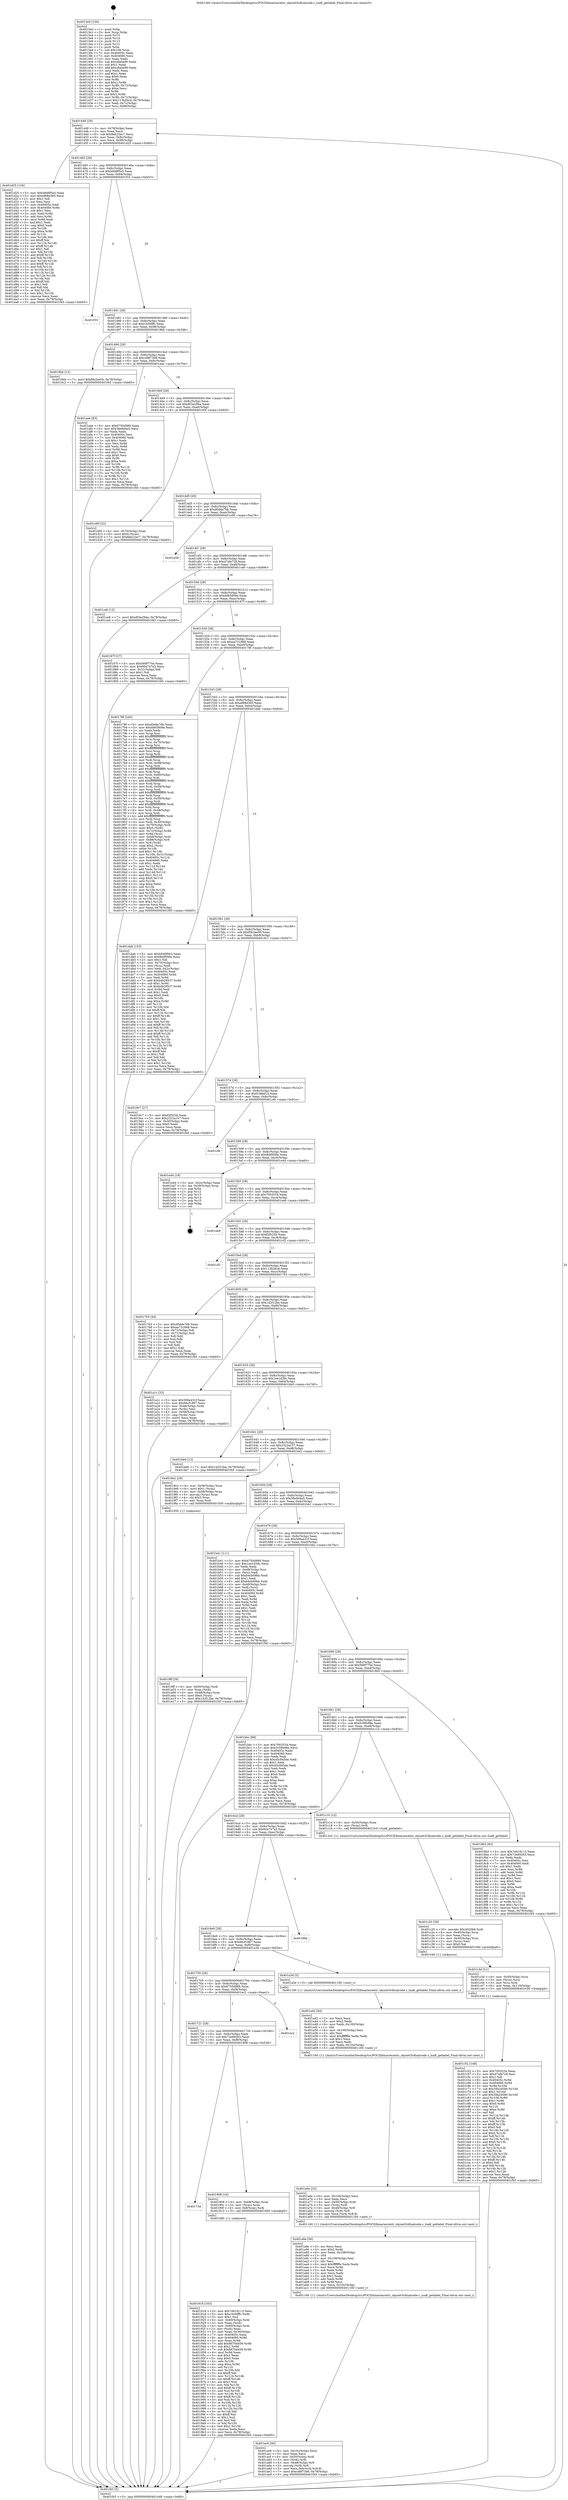 digraph "0x4013e0" {
  label = "0x4013e0 (/mnt/c/Users/mathe/Desktop/tcc/POCII/binaries/extr_skynet3rdlualcode.c_luaK_getlabel_Final-ollvm.out::main(0))"
  labelloc = "t"
  node[shape=record]

  Entry [label="",width=0.3,height=0.3,shape=circle,fillcolor=black,style=filled]
  "0x401448" [label="{
     0x401448 [29]\l
     | [instrs]\l
     &nbsp;&nbsp;0x401448 \<+3\>: mov -0x78(%rbp),%eax\l
     &nbsp;&nbsp;0x40144b \<+2\>: mov %eax,%ecx\l
     &nbsp;&nbsp;0x40144d \<+6\>: sub $0x8ab22ec7,%ecx\l
     &nbsp;&nbsp;0x401453 \<+6\>: mov %eax,-0x8c(%rbp)\l
     &nbsp;&nbsp;0x401459 \<+6\>: mov %ecx,-0x90(%rbp)\l
     &nbsp;&nbsp;0x40145f \<+6\>: je 0000000000401d25 \<main+0x945\>\l
  }"]
  "0x401d25" [label="{
     0x401d25 [134]\l
     | [instrs]\l
     &nbsp;&nbsp;0x401d25 \<+5\>: mov $0xb948f5e3,%eax\l
     &nbsp;&nbsp;0x401d2a \<+5\>: mov $0xef88d365,%ecx\l
     &nbsp;&nbsp;0x401d2f \<+2\>: mov $0x1,%dl\l
     &nbsp;&nbsp;0x401d31 \<+2\>: xor %esi,%esi\l
     &nbsp;&nbsp;0x401d33 \<+7\>: mov 0x40405c,%edi\l
     &nbsp;&nbsp;0x401d3a \<+8\>: mov 0x404060,%r8d\l
     &nbsp;&nbsp;0x401d42 \<+3\>: sub $0x1,%esi\l
     &nbsp;&nbsp;0x401d45 \<+3\>: mov %edi,%r9d\l
     &nbsp;&nbsp;0x401d48 \<+3\>: add %esi,%r9d\l
     &nbsp;&nbsp;0x401d4b \<+4\>: imul %r9d,%edi\l
     &nbsp;&nbsp;0x401d4f \<+3\>: and $0x1,%edi\l
     &nbsp;&nbsp;0x401d52 \<+3\>: cmp $0x0,%edi\l
     &nbsp;&nbsp;0x401d55 \<+4\>: sete %r10b\l
     &nbsp;&nbsp;0x401d59 \<+4\>: cmp $0xa,%r8d\l
     &nbsp;&nbsp;0x401d5d \<+4\>: setl %r11b\l
     &nbsp;&nbsp;0x401d61 \<+3\>: mov %r10b,%bl\l
     &nbsp;&nbsp;0x401d64 \<+3\>: xor $0xff,%bl\l
     &nbsp;&nbsp;0x401d67 \<+3\>: mov %r11b,%r14b\l
     &nbsp;&nbsp;0x401d6a \<+4\>: xor $0xff,%r14b\l
     &nbsp;&nbsp;0x401d6e \<+3\>: xor $0x1,%dl\l
     &nbsp;&nbsp;0x401d71 \<+3\>: mov %bl,%r15b\l
     &nbsp;&nbsp;0x401d74 \<+4\>: and $0xff,%r15b\l
     &nbsp;&nbsp;0x401d78 \<+3\>: and %dl,%r10b\l
     &nbsp;&nbsp;0x401d7b \<+3\>: mov %r14b,%r12b\l
     &nbsp;&nbsp;0x401d7e \<+4\>: and $0xff,%r12b\l
     &nbsp;&nbsp;0x401d82 \<+3\>: and %dl,%r11b\l
     &nbsp;&nbsp;0x401d85 \<+3\>: or %r10b,%r15b\l
     &nbsp;&nbsp;0x401d88 \<+3\>: or %r11b,%r12b\l
     &nbsp;&nbsp;0x401d8b \<+3\>: xor %r12b,%r15b\l
     &nbsp;&nbsp;0x401d8e \<+3\>: or %r14b,%bl\l
     &nbsp;&nbsp;0x401d91 \<+3\>: xor $0xff,%bl\l
     &nbsp;&nbsp;0x401d94 \<+3\>: or $0x1,%dl\l
     &nbsp;&nbsp;0x401d97 \<+2\>: and %dl,%bl\l
     &nbsp;&nbsp;0x401d99 \<+3\>: or %bl,%r15b\l
     &nbsp;&nbsp;0x401d9c \<+4\>: test $0x1,%r15b\l
     &nbsp;&nbsp;0x401da0 \<+3\>: cmovne %ecx,%eax\l
     &nbsp;&nbsp;0x401da3 \<+3\>: mov %eax,-0x78(%rbp)\l
     &nbsp;&nbsp;0x401da6 \<+5\>: jmp 0000000000401f45 \<main+0xb65\>\l
  }"]
  "0x401465" [label="{
     0x401465 [28]\l
     | [instrs]\l
     &nbsp;&nbsp;0x401465 \<+5\>: jmp 000000000040146a \<main+0x8a\>\l
     &nbsp;&nbsp;0x40146a \<+6\>: mov -0x8c(%rbp),%eax\l
     &nbsp;&nbsp;0x401470 \<+5\>: sub $0xb948f5e3,%eax\l
     &nbsp;&nbsp;0x401475 \<+6\>: mov %eax,-0x94(%rbp)\l
     &nbsp;&nbsp;0x40147b \<+6\>: je 0000000000401f33 \<main+0xb53\>\l
  }"]
  Exit [label="",width=0.3,height=0.3,shape=circle,fillcolor=black,style=filled,peripheries=2]
  "0x401f33" [label="{
     0x401f33\l
  }", style=dashed]
  "0x401481" [label="{
     0x401481 [28]\l
     | [instrs]\l
     &nbsp;&nbsp;0x401481 \<+5\>: jmp 0000000000401486 \<main+0xa6\>\l
     &nbsp;&nbsp;0x401486 \<+6\>: mov -0x8c(%rbp),%eax\l
     &nbsp;&nbsp;0x40148c \<+5\>: sub $0xc3c0dffc,%eax\l
     &nbsp;&nbsp;0x401491 \<+6\>: mov %eax,-0x98(%rbp)\l
     &nbsp;&nbsp;0x401497 \<+6\>: je 00000000004019bb \<main+0x5db\>\l
  }"]
  "0x401c52" [label="{
     0x401c52 [148]\l
     | [instrs]\l
     &nbsp;&nbsp;0x401c52 \<+5\>: mov $0x7003534,%eax\l
     &nbsp;&nbsp;0x401c57 \<+5\>: mov $0xd7afe728,%esi\l
     &nbsp;&nbsp;0x401c5c \<+2\>: mov $0x1,%dl\l
     &nbsp;&nbsp;0x401c5e \<+8\>: mov 0x40405c,%r8d\l
     &nbsp;&nbsp;0x401c66 \<+8\>: mov 0x404060,%r9d\l
     &nbsp;&nbsp;0x401c6e \<+3\>: mov %r8d,%r10d\l
     &nbsp;&nbsp;0x401c71 \<+7\>: sub $0x39a2d580,%r10d\l
     &nbsp;&nbsp;0x401c78 \<+4\>: sub $0x1,%r10d\l
     &nbsp;&nbsp;0x401c7c \<+7\>: add $0x39a2d580,%r10d\l
     &nbsp;&nbsp;0x401c83 \<+4\>: imul %r10d,%r8d\l
     &nbsp;&nbsp;0x401c87 \<+4\>: and $0x1,%r8d\l
     &nbsp;&nbsp;0x401c8b \<+4\>: cmp $0x0,%r8d\l
     &nbsp;&nbsp;0x401c8f \<+4\>: sete %r11b\l
     &nbsp;&nbsp;0x401c93 \<+4\>: cmp $0xa,%r9d\l
     &nbsp;&nbsp;0x401c97 \<+3\>: setl %bl\l
     &nbsp;&nbsp;0x401c9a \<+3\>: mov %r11b,%r14b\l
     &nbsp;&nbsp;0x401c9d \<+4\>: xor $0xff,%r14b\l
     &nbsp;&nbsp;0x401ca1 \<+3\>: mov %bl,%r15b\l
     &nbsp;&nbsp;0x401ca4 \<+4\>: xor $0xff,%r15b\l
     &nbsp;&nbsp;0x401ca8 \<+3\>: xor $0x0,%dl\l
     &nbsp;&nbsp;0x401cab \<+3\>: mov %r14b,%r12b\l
     &nbsp;&nbsp;0x401cae \<+4\>: and $0x0,%r12b\l
     &nbsp;&nbsp;0x401cb2 \<+3\>: and %dl,%r11b\l
     &nbsp;&nbsp;0x401cb5 \<+3\>: mov %r15b,%r13b\l
     &nbsp;&nbsp;0x401cb8 \<+4\>: and $0x0,%r13b\l
     &nbsp;&nbsp;0x401cbc \<+2\>: and %dl,%bl\l
     &nbsp;&nbsp;0x401cbe \<+3\>: or %r11b,%r12b\l
     &nbsp;&nbsp;0x401cc1 \<+3\>: or %bl,%r13b\l
     &nbsp;&nbsp;0x401cc4 \<+3\>: xor %r13b,%r12b\l
     &nbsp;&nbsp;0x401cc7 \<+3\>: or %r15b,%r14b\l
     &nbsp;&nbsp;0x401cca \<+4\>: xor $0xff,%r14b\l
     &nbsp;&nbsp;0x401cce \<+3\>: or $0x0,%dl\l
     &nbsp;&nbsp;0x401cd1 \<+3\>: and %dl,%r14b\l
     &nbsp;&nbsp;0x401cd4 \<+3\>: or %r14b,%r12b\l
     &nbsp;&nbsp;0x401cd7 \<+4\>: test $0x1,%r12b\l
     &nbsp;&nbsp;0x401cdb \<+3\>: cmovne %esi,%eax\l
     &nbsp;&nbsp;0x401cde \<+3\>: mov %eax,-0x78(%rbp)\l
     &nbsp;&nbsp;0x401ce1 \<+5\>: jmp 0000000000401f45 \<main+0xb65\>\l
  }"]
  "0x4019bb" [label="{
     0x4019bb [12]\l
     | [instrs]\l
     &nbsp;&nbsp;0x4019bb \<+7\>: movl $0xf0b2ee56,-0x78(%rbp)\l
     &nbsp;&nbsp;0x4019c2 \<+5\>: jmp 0000000000401f45 \<main+0xb65\>\l
  }"]
  "0x40149d" [label="{
     0x40149d [28]\l
     | [instrs]\l
     &nbsp;&nbsp;0x40149d \<+5\>: jmp 00000000004014a2 \<main+0xc2\>\l
     &nbsp;&nbsp;0x4014a2 \<+6\>: mov -0x8c(%rbp),%eax\l
     &nbsp;&nbsp;0x4014a8 \<+5\>: sub $0xcd8f73b8,%eax\l
     &nbsp;&nbsp;0x4014ad \<+6\>: mov %eax,-0x9c(%rbp)\l
     &nbsp;&nbsp;0x4014b3 \<+6\>: je 0000000000401aee \<main+0x70e\>\l
  }"]
  "0x401c3d" [label="{
     0x401c3d [21]\l
     | [instrs]\l
     &nbsp;&nbsp;0x401c3d \<+4\>: mov -0x50(%rbp),%rcx\l
     &nbsp;&nbsp;0x401c41 \<+3\>: mov (%rcx),%rcx\l
     &nbsp;&nbsp;0x401c44 \<+3\>: mov %rcx,%rdi\l
     &nbsp;&nbsp;0x401c47 \<+6\>: mov %eax,-0x110(%rbp)\l
     &nbsp;&nbsp;0x401c4d \<+5\>: call 0000000000401030 \<free@plt\>\l
     | [calls]\l
     &nbsp;&nbsp;0x401030 \{1\} (unknown)\l
  }"]
  "0x401aee" [label="{
     0x401aee [83]\l
     | [instrs]\l
     &nbsp;&nbsp;0x401aee \<+5\>: mov $0x6750d989,%eax\l
     &nbsp;&nbsp;0x401af3 \<+5\>: mov $0x38e9d4a5,%ecx\l
     &nbsp;&nbsp;0x401af8 \<+2\>: xor %edx,%edx\l
     &nbsp;&nbsp;0x401afa \<+7\>: mov 0x40405c,%esi\l
     &nbsp;&nbsp;0x401b01 \<+7\>: mov 0x404060,%edi\l
     &nbsp;&nbsp;0x401b08 \<+3\>: sub $0x1,%edx\l
     &nbsp;&nbsp;0x401b0b \<+3\>: mov %esi,%r8d\l
     &nbsp;&nbsp;0x401b0e \<+3\>: add %edx,%r8d\l
     &nbsp;&nbsp;0x401b11 \<+4\>: imul %r8d,%esi\l
     &nbsp;&nbsp;0x401b15 \<+3\>: and $0x1,%esi\l
     &nbsp;&nbsp;0x401b18 \<+3\>: cmp $0x0,%esi\l
     &nbsp;&nbsp;0x401b1b \<+4\>: sete %r9b\l
     &nbsp;&nbsp;0x401b1f \<+3\>: cmp $0xa,%edi\l
     &nbsp;&nbsp;0x401b22 \<+4\>: setl %r10b\l
     &nbsp;&nbsp;0x401b26 \<+3\>: mov %r9b,%r11b\l
     &nbsp;&nbsp;0x401b29 \<+3\>: and %r10b,%r11b\l
     &nbsp;&nbsp;0x401b2c \<+3\>: xor %r10b,%r9b\l
     &nbsp;&nbsp;0x401b2f \<+3\>: or %r9b,%r11b\l
     &nbsp;&nbsp;0x401b32 \<+4\>: test $0x1,%r11b\l
     &nbsp;&nbsp;0x401b36 \<+3\>: cmovne %ecx,%eax\l
     &nbsp;&nbsp;0x401b39 \<+3\>: mov %eax,-0x78(%rbp)\l
     &nbsp;&nbsp;0x401b3c \<+5\>: jmp 0000000000401f45 \<main+0xb65\>\l
  }"]
  "0x4014b9" [label="{
     0x4014b9 [28]\l
     | [instrs]\l
     &nbsp;&nbsp;0x4014b9 \<+5\>: jmp 00000000004014be \<main+0xde\>\l
     &nbsp;&nbsp;0x4014be \<+6\>: mov -0x8c(%rbp),%eax\l
     &nbsp;&nbsp;0x4014c4 \<+5\>: sub $0xd03e294a,%eax\l
     &nbsp;&nbsp;0x4014c9 \<+6\>: mov %eax,-0xa0(%rbp)\l
     &nbsp;&nbsp;0x4014cf \<+6\>: je 0000000000401d0f \<main+0x92f\>\l
  }"]
  "0x401c20" [label="{
     0x401c20 [29]\l
     | [instrs]\l
     &nbsp;&nbsp;0x401c20 \<+10\>: movabs $0x4020b6,%rdi\l
     &nbsp;&nbsp;0x401c2a \<+4\>: mov -0x40(%rbp),%rcx\l
     &nbsp;&nbsp;0x401c2e \<+2\>: mov %eax,(%rcx)\l
     &nbsp;&nbsp;0x401c30 \<+4\>: mov -0x40(%rbp),%rcx\l
     &nbsp;&nbsp;0x401c34 \<+2\>: mov (%rcx),%esi\l
     &nbsp;&nbsp;0x401c36 \<+2\>: mov $0x0,%al\l
     &nbsp;&nbsp;0x401c38 \<+5\>: call 0000000000401040 \<printf@plt\>\l
     | [calls]\l
     &nbsp;&nbsp;0x401040 \{1\} (unknown)\l
  }"]
  "0x401d0f" [label="{
     0x401d0f [22]\l
     | [instrs]\l
     &nbsp;&nbsp;0x401d0f \<+4\>: mov -0x70(%rbp),%rax\l
     &nbsp;&nbsp;0x401d13 \<+6\>: movl $0x0,(%rax)\l
     &nbsp;&nbsp;0x401d19 \<+7\>: movl $0x8ab22ec7,-0x78(%rbp)\l
     &nbsp;&nbsp;0x401d20 \<+5\>: jmp 0000000000401f45 \<main+0xb65\>\l
  }"]
  "0x4014d5" [label="{
     0x4014d5 [28]\l
     | [instrs]\l
     &nbsp;&nbsp;0x4014d5 \<+5\>: jmp 00000000004014da \<main+0xfa\>\l
     &nbsp;&nbsp;0x4014da \<+6\>: mov -0x8c(%rbp),%eax\l
     &nbsp;&nbsp;0x4014e0 \<+5\>: sub $0xd0dda76b,%eax\l
     &nbsp;&nbsp;0x4014e5 \<+6\>: mov %eax,-0xa4(%rbp)\l
     &nbsp;&nbsp;0x4014eb \<+6\>: je 0000000000401e56 \<main+0xa76\>\l
  }"]
  "0x401ac6" [label="{
     0x401ac6 [40]\l
     | [instrs]\l
     &nbsp;&nbsp;0x401ac6 \<+6\>: mov -0x10c(%rbp),%ecx\l
     &nbsp;&nbsp;0x401acc \<+3\>: imul %eax,%ecx\l
     &nbsp;&nbsp;0x401acf \<+4\>: mov -0x50(%rbp),%rdi\l
     &nbsp;&nbsp;0x401ad3 \<+3\>: mov (%rdi),%rdi\l
     &nbsp;&nbsp;0x401ad6 \<+4\>: mov -0x48(%rbp),%r8\l
     &nbsp;&nbsp;0x401ada \<+3\>: movslq (%r8),%r8\l
     &nbsp;&nbsp;0x401add \<+5\>: mov %ecx,0x4(%rdi,%r8,8)\l
     &nbsp;&nbsp;0x401ae2 \<+7\>: movl $0xcd8f73b8,-0x78(%rbp)\l
     &nbsp;&nbsp;0x401ae9 \<+5\>: jmp 0000000000401f45 \<main+0xb65\>\l
  }"]
  "0x401e56" [label="{
     0x401e56\l
  }", style=dashed]
  "0x4014f1" [label="{
     0x4014f1 [28]\l
     | [instrs]\l
     &nbsp;&nbsp;0x4014f1 \<+5\>: jmp 00000000004014f6 \<main+0x116\>\l
     &nbsp;&nbsp;0x4014f6 \<+6\>: mov -0x8c(%rbp),%eax\l
     &nbsp;&nbsp;0x4014fc \<+5\>: sub $0xd7afe728,%eax\l
     &nbsp;&nbsp;0x401501 \<+6\>: mov %eax,-0xa8(%rbp)\l
     &nbsp;&nbsp;0x401507 \<+6\>: je 0000000000401ce6 \<main+0x906\>\l
  }"]
  "0x401a8e" [label="{
     0x401a8e [56]\l
     | [instrs]\l
     &nbsp;&nbsp;0x401a8e \<+2\>: xor %ecx,%ecx\l
     &nbsp;&nbsp;0x401a90 \<+5\>: mov $0x2,%edx\l
     &nbsp;&nbsp;0x401a95 \<+6\>: mov %edx,-0x108(%rbp)\l
     &nbsp;&nbsp;0x401a9b \<+1\>: cltd\l
     &nbsp;&nbsp;0x401a9c \<+6\>: mov -0x108(%rbp),%esi\l
     &nbsp;&nbsp;0x401aa2 \<+2\>: idiv %esi\l
     &nbsp;&nbsp;0x401aa4 \<+6\>: imul $0xfffffffe,%edx,%edx\l
     &nbsp;&nbsp;0x401aaa \<+3\>: mov %ecx,%r9d\l
     &nbsp;&nbsp;0x401aad \<+3\>: sub %edx,%r9d\l
     &nbsp;&nbsp;0x401ab0 \<+2\>: mov %ecx,%edx\l
     &nbsp;&nbsp;0x401ab2 \<+3\>: sub $0x1,%edx\l
     &nbsp;&nbsp;0x401ab5 \<+3\>: add %edx,%r9d\l
     &nbsp;&nbsp;0x401ab8 \<+3\>: sub %r9d,%ecx\l
     &nbsp;&nbsp;0x401abb \<+6\>: mov %ecx,-0x10c(%rbp)\l
     &nbsp;&nbsp;0x401ac1 \<+5\>: call 0000000000401160 \<next_i\>\l
     | [calls]\l
     &nbsp;&nbsp;0x401160 \{1\} (/mnt/c/Users/mathe/Desktop/tcc/POCII/binaries/extr_skynet3rdlualcode.c_luaK_getlabel_Final-ollvm.out::next_i)\l
  }"]
  "0x401ce6" [label="{
     0x401ce6 [12]\l
     | [instrs]\l
     &nbsp;&nbsp;0x401ce6 \<+7\>: movl $0xd03e294a,-0x78(%rbp)\l
     &nbsp;&nbsp;0x401ced \<+5\>: jmp 0000000000401f45 \<main+0xb65\>\l
  }"]
  "0x40150d" [label="{
     0x40150d [28]\l
     | [instrs]\l
     &nbsp;&nbsp;0x40150d \<+5\>: jmp 0000000000401512 \<main+0x132\>\l
     &nbsp;&nbsp;0x401512 \<+6\>: mov -0x8c(%rbp),%eax\l
     &nbsp;&nbsp;0x401518 \<+5\>: sub $0xdd65809e,%eax\l
     &nbsp;&nbsp;0x40151d \<+6\>: mov %eax,-0xac(%rbp)\l
     &nbsp;&nbsp;0x401523 \<+6\>: je 000000000040187f \<main+0x49f\>\l
  }"]
  "0x401a6e" [label="{
     0x401a6e [32]\l
     | [instrs]\l
     &nbsp;&nbsp;0x401a6e \<+6\>: mov -0x104(%rbp),%ecx\l
     &nbsp;&nbsp;0x401a74 \<+3\>: imul %eax,%ecx\l
     &nbsp;&nbsp;0x401a77 \<+4\>: mov -0x50(%rbp),%rdi\l
     &nbsp;&nbsp;0x401a7b \<+3\>: mov (%rdi),%rdi\l
     &nbsp;&nbsp;0x401a7e \<+4\>: mov -0x48(%rbp),%r8\l
     &nbsp;&nbsp;0x401a82 \<+3\>: movslq (%r8),%r8\l
     &nbsp;&nbsp;0x401a85 \<+4\>: mov %ecx,(%rdi,%r8,8)\l
     &nbsp;&nbsp;0x401a89 \<+5\>: call 0000000000401160 \<next_i\>\l
     | [calls]\l
     &nbsp;&nbsp;0x401160 \{1\} (/mnt/c/Users/mathe/Desktop/tcc/POCII/binaries/extr_skynet3rdlualcode.c_luaK_getlabel_Final-ollvm.out::next_i)\l
  }"]
  "0x40187f" [label="{
     0x40187f [27]\l
     | [instrs]\l
     &nbsp;&nbsp;0x40187f \<+5\>: mov $0x569f770e,%eax\l
     &nbsp;&nbsp;0x401884 \<+5\>: mov $0x60a747a5,%ecx\l
     &nbsp;&nbsp;0x401889 \<+3\>: mov -0x31(%rbp),%dl\l
     &nbsp;&nbsp;0x40188c \<+3\>: test $0x1,%dl\l
     &nbsp;&nbsp;0x40188f \<+3\>: cmovne %ecx,%eax\l
     &nbsp;&nbsp;0x401892 \<+3\>: mov %eax,-0x78(%rbp)\l
     &nbsp;&nbsp;0x401895 \<+5\>: jmp 0000000000401f45 \<main+0xb65\>\l
  }"]
  "0x401529" [label="{
     0x401529 [28]\l
     | [instrs]\l
     &nbsp;&nbsp;0x401529 \<+5\>: jmp 000000000040152e \<main+0x14e\>\l
     &nbsp;&nbsp;0x40152e \<+6\>: mov -0x8c(%rbp),%eax\l
     &nbsp;&nbsp;0x401534 \<+5\>: sub $0xea731868,%eax\l
     &nbsp;&nbsp;0x401539 \<+6\>: mov %eax,-0xb0(%rbp)\l
     &nbsp;&nbsp;0x40153f \<+6\>: je 000000000040178f \<main+0x3af\>\l
  }"]
  "0x401a42" [label="{
     0x401a42 [44]\l
     | [instrs]\l
     &nbsp;&nbsp;0x401a42 \<+2\>: xor %ecx,%ecx\l
     &nbsp;&nbsp;0x401a44 \<+5\>: mov $0x2,%edx\l
     &nbsp;&nbsp;0x401a49 \<+6\>: mov %edx,-0x100(%rbp)\l
     &nbsp;&nbsp;0x401a4f \<+1\>: cltd\l
     &nbsp;&nbsp;0x401a50 \<+6\>: mov -0x100(%rbp),%esi\l
     &nbsp;&nbsp;0x401a56 \<+2\>: idiv %esi\l
     &nbsp;&nbsp;0x401a58 \<+6\>: imul $0xfffffffe,%edx,%edx\l
     &nbsp;&nbsp;0x401a5e \<+3\>: sub $0x1,%ecx\l
     &nbsp;&nbsp;0x401a61 \<+2\>: sub %ecx,%edx\l
     &nbsp;&nbsp;0x401a63 \<+6\>: mov %edx,-0x104(%rbp)\l
     &nbsp;&nbsp;0x401a69 \<+5\>: call 0000000000401160 \<next_i\>\l
     | [calls]\l
     &nbsp;&nbsp;0x401160 \{1\} (/mnt/c/Users/mathe/Desktop/tcc/POCII/binaries/extr_skynet3rdlualcode.c_luaK_getlabel_Final-ollvm.out::next_i)\l
  }"]
  "0x40178f" [label="{
     0x40178f [240]\l
     | [instrs]\l
     &nbsp;&nbsp;0x40178f \<+5\>: mov $0xd0dda76b,%eax\l
     &nbsp;&nbsp;0x401794 \<+5\>: mov $0xdd65809e,%ecx\l
     &nbsp;&nbsp;0x401799 \<+2\>: xor %edx,%edx\l
     &nbsp;&nbsp;0x40179b \<+3\>: mov %rsp,%rsi\l
     &nbsp;&nbsp;0x40179e \<+4\>: add $0xfffffffffffffff0,%rsi\l
     &nbsp;&nbsp;0x4017a2 \<+3\>: mov %rsi,%rsp\l
     &nbsp;&nbsp;0x4017a5 \<+4\>: mov %rsi,-0x70(%rbp)\l
     &nbsp;&nbsp;0x4017a9 \<+3\>: mov %rsp,%rsi\l
     &nbsp;&nbsp;0x4017ac \<+4\>: add $0xfffffffffffffff0,%rsi\l
     &nbsp;&nbsp;0x4017b0 \<+3\>: mov %rsi,%rsp\l
     &nbsp;&nbsp;0x4017b3 \<+3\>: mov %rsp,%rdi\l
     &nbsp;&nbsp;0x4017b6 \<+4\>: add $0xfffffffffffffff0,%rdi\l
     &nbsp;&nbsp;0x4017ba \<+3\>: mov %rdi,%rsp\l
     &nbsp;&nbsp;0x4017bd \<+4\>: mov %rdi,-0x68(%rbp)\l
     &nbsp;&nbsp;0x4017c1 \<+3\>: mov %rsp,%rdi\l
     &nbsp;&nbsp;0x4017c4 \<+4\>: add $0xfffffffffffffff0,%rdi\l
     &nbsp;&nbsp;0x4017c8 \<+3\>: mov %rdi,%rsp\l
     &nbsp;&nbsp;0x4017cb \<+4\>: mov %rdi,-0x60(%rbp)\l
     &nbsp;&nbsp;0x4017cf \<+3\>: mov %rsp,%rdi\l
     &nbsp;&nbsp;0x4017d2 \<+4\>: add $0xfffffffffffffff0,%rdi\l
     &nbsp;&nbsp;0x4017d6 \<+3\>: mov %rdi,%rsp\l
     &nbsp;&nbsp;0x4017d9 \<+4\>: mov %rdi,-0x58(%rbp)\l
     &nbsp;&nbsp;0x4017dd \<+3\>: mov %rsp,%rdi\l
     &nbsp;&nbsp;0x4017e0 \<+4\>: add $0xfffffffffffffff0,%rdi\l
     &nbsp;&nbsp;0x4017e4 \<+3\>: mov %rdi,%rsp\l
     &nbsp;&nbsp;0x4017e7 \<+4\>: mov %rdi,-0x50(%rbp)\l
     &nbsp;&nbsp;0x4017eb \<+3\>: mov %rsp,%rdi\l
     &nbsp;&nbsp;0x4017ee \<+4\>: add $0xfffffffffffffff0,%rdi\l
     &nbsp;&nbsp;0x4017f2 \<+3\>: mov %rdi,%rsp\l
     &nbsp;&nbsp;0x4017f5 \<+4\>: mov %rdi,-0x48(%rbp)\l
     &nbsp;&nbsp;0x4017f9 \<+3\>: mov %rsp,%rdi\l
     &nbsp;&nbsp;0x4017fc \<+4\>: add $0xfffffffffffffff0,%rdi\l
     &nbsp;&nbsp;0x401800 \<+3\>: mov %rdi,%rsp\l
     &nbsp;&nbsp;0x401803 \<+4\>: mov %rdi,-0x40(%rbp)\l
     &nbsp;&nbsp;0x401807 \<+4\>: mov -0x70(%rbp),%rdi\l
     &nbsp;&nbsp;0x40180b \<+6\>: movl $0x0,(%rdi)\l
     &nbsp;&nbsp;0x401811 \<+4\>: mov -0x7c(%rbp),%r8d\l
     &nbsp;&nbsp;0x401815 \<+3\>: mov %r8d,(%rsi)\l
     &nbsp;&nbsp;0x401818 \<+4\>: mov -0x68(%rbp),%rdi\l
     &nbsp;&nbsp;0x40181c \<+7\>: mov -0x88(%rbp),%r9\l
     &nbsp;&nbsp;0x401823 \<+3\>: mov %r9,(%rdi)\l
     &nbsp;&nbsp;0x401826 \<+3\>: cmpl $0x2,(%rsi)\l
     &nbsp;&nbsp;0x401829 \<+4\>: setne %r10b\l
     &nbsp;&nbsp;0x40182d \<+4\>: and $0x1,%r10b\l
     &nbsp;&nbsp;0x401831 \<+4\>: mov %r10b,-0x31(%rbp)\l
     &nbsp;&nbsp;0x401835 \<+8\>: mov 0x40405c,%r11d\l
     &nbsp;&nbsp;0x40183d \<+7\>: mov 0x404060,%ebx\l
     &nbsp;&nbsp;0x401844 \<+3\>: sub $0x1,%edx\l
     &nbsp;&nbsp;0x401847 \<+3\>: mov %r11d,%r14d\l
     &nbsp;&nbsp;0x40184a \<+3\>: add %edx,%r14d\l
     &nbsp;&nbsp;0x40184d \<+4\>: imul %r14d,%r11d\l
     &nbsp;&nbsp;0x401851 \<+4\>: and $0x1,%r11d\l
     &nbsp;&nbsp;0x401855 \<+4\>: cmp $0x0,%r11d\l
     &nbsp;&nbsp;0x401859 \<+4\>: sete %r10b\l
     &nbsp;&nbsp;0x40185d \<+3\>: cmp $0xa,%ebx\l
     &nbsp;&nbsp;0x401860 \<+4\>: setl %r15b\l
     &nbsp;&nbsp;0x401864 \<+3\>: mov %r10b,%r12b\l
     &nbsp;&nbsp;0x401867 \<+3\>: and %r15b,%r12b\l
     &nbsp;&nbsp;0x40186a \<+3\>: xor %r15b,%r10b\l
     &nbsp;&nbsp;0x40186d \<+3\>: or %r10b,%r12b\l
     &nbsp;&nbsp;0x401870 \<+4\>: test $0x1,%r12b\l
     &nbsp;&nbsp;0x401874 \<+3\>: cmovne %ecx,%eax\l
     &nbsp;&nbsp;0x401877 \<+3\>: mov %eax,-0x78(%rbp)\l
     &nbsp;&nbsp;0x40187a \<+5\>: jmp 0000000000401f45 \<main+0xb65\>\l
  }"]
  "0x401545" [label="{
     0x401545 [28]\l
     | [instrs]\l
     &nbsp;&nbsp;0x401545 \<+5\>: jmp 000000000040154a \<main+0x16a\>\l
     &nbsp;&nbsp;0x40154a \<+6\>: mov -0x8c(%rbp),%eax\l
     &nbsp;&nbsp;0x401550 \<+5\>: sub $0xef88d365,%eax\l
     &nbsp;&nbsp;0x401555 \<+6\>: mov %eax,-0xb4(%rbp)\l
     &nbsp;&nbsp;0x40155b \<+6\>: je 0000000000401dab \<main+0x9cb\>\l
  }"]
  "0x4019ff" [label="{
     0x4019ff [29]\l
     | [instrs]\l
     &nbsp;&nbsp;0x4019ff \<+4\>: mov -0x50(%rbp),%rdi\l
     &nbsp;&nbsp;0x401a03 \<+3\>: mov %rax,(%rdi)\l
     &nbsp;&nbsp;0x401a06 \<+4\>: mov -0x48(%rbp),%rax\l
     &nbsp;&nbsp;0x401a0a \<+6\>: movl $0x0,(%rax)\l
     &nbsp;&nbsp;0x401a10 \<+7\>: movl $0x142f12be,-0x78(%rbp)\l
     &nbsp;&nbsp;0x401a17 \<+5\>: jmp 0000000000401f45 \<main+0xb65\>\l
  }"]
  "0x401dab" [label="{
     0x401dab [153]\l
     | [instrs]\l
     &nbsp;&nbsp;0x401dab \<+5\>: mov $0xb948f5e3,%eax\l
     &nbsp;&nbsp;0x401db0 \<+5\>: mov $0xfbbf956e,%ecx\l
     &nbsp;&nbsp;0x401db5 \<+2\>: mov $0x1,%dl\l
     &nbsp;&nbsp;0x401db7 \<+4\>: mov -0x70(%rbp),%rsi\l
     &nbsp;&nbsp;0x401dbb \<+2\>: mov (%rsi),%edi\l
     &nbsp;&nbsp;0x401dbd \<+3\>: mov %edi,-0x2c(%rbp)\l
     &nbsp;&nbsp;0x401dc0 \<+7\>: mov 0x40405c,%edi\l
     &nbsp;&nbsp;0x401dc7 \<+8\>: mov 0x404060,%r8d\l
     &nbsp;&nbsp;0x401dcf \<+3\>: mov %edi,%r9d\l
     &nbsp;&nbsp;0x401dd2 \<+7\>: add $0xb4b28537,%r9d\l
     &nbsp;&nbsp;0x401dd9 \<+4\>: sub $0x1,%r9d\l
     &nbsp;&nbsp;0x401ddd \<+7\>: sub $0xb4b28537,%r9d\l
     &nbsp;&nbsp;0x401de4 \<+4\>: imul %r9d,%edi\l
     &nbsp;&nbsp;0x401de8 \<+3\>: and $0x1,%edi\l
     &nbsp;&nbsp;0x401deb \<+3\>: cmp $0x0,%edi\l
     &nbsp;&nbsp;0x401dee \<+4\>: sete %r10b\l
     &nbsp;&nbsp;0x401df2 \<+4\>: cmp $0xa,%r8d\l
     &nbsp;&nbsp;0x401df6 \<+4\>: setl %r11b\l
     &nbsp;&nbsp;0x401dfa \<+3\>: mov %r10b,%bl\l
     &nbsp;&nbsp;0x401dfd \<+3\>: xor $0xff,%bl\l
     &nbsp;&nbsp;0x401e00 \<+3\>: mov %r11b,%r14b\l
     &nbsp;&nbsp;0x401e03 \<+4\>: xor $0xff,%r14b\l
     &nbsp;&nbsp;0x401e07 \<+3\>: xor $0x1,%dl\l
     &nbsp;&nbsp;0x401e0a \<+3\>: mov %bl,%r15b\l
     &nbsp;&nbsp;0x401e0d \<+4\>: and $0xff,%r15b\l
     &nbsp;&nbsp;0x401e11 \<+3\>: and %dl,%r10b\l
     &nbsp;&nbsp;0x401e14 \<+3\>: mov %r14b,%r12b\l
     &nbsp;&nbsp;0x401e17 \<+4\>: and $0xff,%r12b\l
     &nbsp;&nbsp;0x401e1b \<+3\>: and %dl,%r11b\l
     &nbsp;&nbsp;0x401e1e \<+3\>: or %r10b,%r15b\l
     &nbsp;&nbsp;0x401e21 \<+3\>: or %r11b,%r12b\l
     &nbsp;&nbsp;0x401e24 \<+3\>: xor %r12b,%r15b\l
     &nbsp;&nbsp;0x401e27 \<+3\>: or %r14b,%bl\l
     &nbsp;&nbsp;0x401e2a \<+3\>: xor $0xff,%bl\l
     &nbsp;&nbsp;0x401e2d \<+3\>: or $0x1,%dl\l
     &nbsp;&nbsp;0x401e30 \<+2\>: and %dl,%bl\l
     &nbsp;&nbsp;0x401e32 \<+3\>: or %bl,%r15b\l
     &nbsp;&nbsp;0x401e35 \<+4\>: test $0x1,%r15b\l
     &nbsp;&nbsp;0x401e39 \<+3\>: cmovne %ecx,%eax\l
     &nbsp;&nbsp;0x401e3c \<+3\>: mov %eax,-0x78(%rbp)\l
     &nbsp;&nbsp;0x401e3f \<+5\>: jmp 0000000000401f45 \<main+0xb65\>\l
  }"]
  "0x401561" [label="{
     0x401561 [28]\l
     | [instrs]\l
     &nbsp;&nbsp;0x401561 \<+5\>: jmp 0000000000401566 \<main+0x186\>\l
     &nbsp;&nbsp;0x401566 \<+6\>: mov -0x8c(%rbp),%eax\l
     &nbsp;&nbsp;0x40156c \<+5\>: sub $0xf0b2ee56,%eax\l
     &nbsp;&nbsp;0x401571 \<+6\>: mov %eax,-0xb8(%rbp)\l
     &nbsp;&nbsp;0x401577 \<+6\>: je 00000000004019c7 \<main+0x5e7\>\l
  }"]
  "0x401918" [label="{
     0x401918 [163]\l
     | [instrs]\l
     &nbsp;&nbsp;0x401918 \<+5\>: mov $0x7e618113,%ecx\l
     &nbsp;&nbsp;0x40191d \<+5\>: mov $0xc3c0dffc,%edx\l
     &nbsp;&nbsp;0x401922 \<+3\>: mov $0x1,%sil\l
     &nbsp;&nbsp;0x401925 \<+4\>: mov -0x60(%rbp),%rdi\l
     &nbsp;&nbsp;0x401929 \<+2\>: mov %eax,(%rdi)\l
     &nbsp;&nbsp;0x40192b \<+4\>: mov -0x60(%rbp),%rdi\l
     &nbsp;&nbsp;0x40192f \<+2\>: mov (%rdi),%eax\l
     &nbsp;&nbsp;0x401931 \<+3\>: mov %eax,-0x30(%rbp)\l
     &nbsp;&nbsp;0x401934 \<+7\>: mov 0x40405c,%eax\l
     &nbsp;&nbsp;0x40193b \<+8\>: mov 0x404060,%r8d\l
     &nbsp;&nbsp;0x401943 \<+3\>: mov %eax,%r9d\l
     &nbsp;&nbsp;0x401946 \<+7\>: add $0x8d70d459,%r9d\l
     &nbsp;&nbsp;0x40194d \<+4\>: sub $0x1,%r9d\l
     &nbsp;&nbsp;0x401951 \<+7\>: sub $0x8d70d459,%r9d\l
     &nbsp;&nbsp;0x401958 \<+4\>: imul %r9d,%eax\l
     &nbsp;&nbsp;0x40195c \<+3\>: and $0x1,%eax\l
     &nbsp;&nbsp;0x40195f \<+3\>: cmp $0x0,%eax\l
     &nbsp;&nbsp;0x401962 \<+4\>: sete %r10b\l
     &nbsp;&nbsp;0x401966 \<+4\>: cmp $0xa,%r8d\l
     &nbsp;&nbsp;0x40196a \<+4\>: setl %r11b\l
     &nbsp;&nbsp;0x40196e \<+3\>: mov %r10b,%bl\l
     &nbsp;&nbsp;0x401971 \<+3\>: xor $0xff,%bl\l
     &nbsp;&nbsp;0x401974 \<+3\>: mov %r11b,%r14b\l
     &nbsp;&nbsp;0x401977 \<+4\>: xor $0xff,%r14b\l
     &nbsp;&nbsp;0x40197b \<+4\>: xor $0x1,%sil\l
     &nbsp;&nbsp;0x40197f \<+3\>: mov %bl,%r15b\l
     &nbsp;&nbsp;0x401982 \<+4\>: and $0xff,%r15b\l
     &nbsp;&nbsp;0x401986 \<+3\>: and %sil,%r10b\l
     &nbsp;&nbsp;0x401989 \<+3\>: mov %r14b,%r12b\l
     &nbsp;&nbsp;0x40198c \<+4\>: and $0xff,%r12b\l
     &nbsp;&nbsp;0x401990 \<+3\>: and %sil,%r11b\l
     &nbsp;&nbsp;0x401993 \<+3\>: or %r10b,%r15b\l
     &nbsp;&nbsp;0x401996 \<+3\>: or %r11b,%r12b\l
     &nbsp;&nbsp;0x401999 \<+3\>: xor %r12b,%r15b\l
     &nbsp;&nbsp;0x40199c \<+3\>: or %r14b,%bl\l
     &nbsp;&nbsp;0x40199f \<+3\>: xor $0xff,%bl\l
     &nbsp;&nbsp;0x4019a2 \<+4\>: or $0x1,%sil\l
     &nbsp;&nbsp;0x4019a6 \<+3\>: and %sil,%bl\l
     &nbsp;&nbsp;0x4019a9 \<+3\>: or %bl,%r15b\l
     &nbsp;&nbsp;0x4019ac \<+4\>: test $0x1,%r15b\l
     &nbsp;&nbsp;0x4019b0 \<+3\>: cmovne %edx,%ecx\l
     &nbsp;&nbsp;0x4019b3 \<+3\>: mov %ecx,-0x78(%rbp)\l
     &nbsp;&nbsp;0x4019b6 \<+5\>: jmp 0000000000401f45 \<main+0xb65\>\l
  }"]
  "0x4019c7" [label="{
     0x4019c7 [27]\l
     | [instrs]\l
     &nbsp;&nbsp;0x4019c7 \<+5\>: mov $0xf2f525b,%eax\l
     &nbsp;&nbsp;0x4019cc \<+5\>: mov $0x2322a157,%ecx\l
     &nbsp;&nbsp;0x4019d1 \<+3\>: mov -0x30(%rbp),%edx\l
     &nbsp;&nbsp;0x4019d4 \<+3\>: cmp $0x0,%edx\l
     &nbsp;&nbsp;0x4019d7 \<+3\>: cmove %ecx,%eax\l
     &nbsp;&nbsp;0x4019da \<+3\>: mov %eax,-0x78(%rbp)\l
     &nbsp;&nbsp;0x4019dd \<+5\>: jmp 0000000000401f45 \<main+0xb65\>\l
  }"]
  "0x40157d" [label="{
     0x40157d [28]\l
     | [instrs]\l
     &nbsp;&nbsp;0x40157d \<+5\>: jmp 0000000000401582 \<main+0x1a2\>\l
     &nbsp;&nbsp;0x401582 \<+6\>: mov -0x8c(%rbp),%eax\l
     &nbsp;&nbsp;0x401588 \<+5\>: sub $0xf188af1d,%eax\l
     &nbsp;&nbsp;0x40158d \<+6\>: mov %eax,-0xbc(%rbp)\l
     &nbsp;&nbsp;0x401593 \<+6\>: je 0000000000401cfe \<main+0x91e\>\l
  }"]
  "0x40173d" [label="{
     0x40173d\l
  }", style=dashed]
  "0x401cfe" [label="{
     0x401cfe\l
  }", style=dashed]
  "0x401599" [label="{
     0x401599 [28]\l
     | [instrs]\l
     &nbsp;&nbsp;0x401599 \<+5\>: jmp 000000000040159e \<main+0x1be\>\l
     &nbsp;&nbsp;0x40159e \<+6\>: mov -0x8c(%rbp),%eax\l
     &nbsp;&nbsp;0x4015a4 \<+5\>: sub $0xfbbf956e,%eax\l
     &nbsp;&nbsp;0x4015a9 \<+6\>: mov %eax,-0xc0(%rbp)\l
     &nbsp;&nbsp;0x4015af \<+6\>: je 0000000000401e44 \<main+0xa64\>\l
  }"]
  "0x401908" [label="{
     0x401908 [16]\l
     | [instrs]\l
     &nbsp;&nbsp;0x401908 \<+4\>: mov -0x68(%rbp),%rax\l
     &nbsp;&nbsp;0x40190c \<+3\>: mov (%rax),%rax\l
     &nbsp;&nbsp;0x40190f \<+4\>: mov 0x8(%rax),%rdi\l
     &nbsp;&nbsp;0x401913 \<+5\>: call 0000000000401060 \<atoi@plt\>\l
     | [calls]\l
     &nbsp;&nbsp;0x401060 \{1\} (unknown)\l
  }"]
  "0x401e44" [label="{
     0x401e44 [18]\l
     | [instrs]\l
     &nbsp;&nbsp;0x401e44 \<+3\>: mov -0x2c(%rbp),%eax\l
     &nbsp;&nbsp;0x401e47 \<+4\>: lea -0x28(%rbp),%rsp\l
     &nbsp;&nbsp;0x401e4b \<+1\>: pop %rbx\l
     &nbsp;&nbsp;0x401e4c \<+2\>: pop %r12\l
     &nbsp;&nbsp;0x401e4e \<+2\>: pop %r13\l
     &nbsp;&nbsp;0x401e50 \<+2\>: pop %r14\l
     &nbsp;&nbsp;0x401e52 \<+2\>: pop %r15\l
     &nbsp;&nbsp;0x401e54 \<+1\>: pop %rbp\l
     &nbsp;&nbsp;0x401e55 \<+1\>: ret\l
  }"]
  "0x4015b5" [label="{
     0x4015b5 [28]\l
     | [instrs]\l
     &nbsp;&nbsp;0x4015b5 \<+5\>: jmp 00000000004015ba \<main+0x1da\>\l
     &nbsp;&nbsp;0x4015ba \<+6\>: mov -0x8c(%rbp),%eax\l
     &nbsp;&nbsp;0x4015c0 \<+5\>: sub $0x7003534,%eax\l
     &nbsp;&nbsp;0x4015c5 \<+6\>: mov %eax,-0xc4(%rbp)\l
     &nbsp;&nbsp;0x4015cb \<+6\>: je 0000000000401ee9 \<main+0xb09\>\l
  }"]
  "0x401721" [label="{
     0x401721 [28]\l
     | [instrs]\l
     &nbsp;&nbsp;0x401721 \<+5\>: jmp 0000000000401726 \<main+0x346\>\l
     &nbsp;&nbsp;0x401726 \<+6\>: mov -0x8c(%rbp),%eax\l
     &nbsp;&nbsp;0x40172c \<+5\>: sub $0x72e89263,%eax\l
     &nbsp;&nbsp;0x401731 \<+6\>: mov %eax,-0xf8(%rbp)\l
     &nbsp;&nbsp;0x401737 \<+6\>: je 0000000000401908 \<main+0x528\>\l
  }"]
  "0x401ee9" [label="{
     0x401ee9\l
  }", style=dashed]
  "0x4015d1" [label="{
     0x4015d1 [28]\l
     | [instrs]\l
     &nbsp;&nbsp;0x4015d1 \<+5\>: jmp 00000000004015d6 \<main+0x1f6\>\l
     &nbsp;&nbsp;0x4015d6 \<+6\>: mov -0x8c(%rbp),%eax\l
     &nbsp;&nbsp;0x4015dc \<+5\>: sub $0xf2f525b,%eax\l
     &nbsp;&nbsp;0x4015e1 \<+6\>: mov %eax,-0xc8(%rbp)\l
     &nbsp;&nbsp;0x4015e7 \<+6\>: je 0000000000401cf2 \<main+0x912\>\l
  }"]
  "0x401ec2" [label="{
     0x401ec2\l
  }", style=dashed]
  "0x401cf2" [label="{
     0x401cf2\l
  }", style=dashed]
  "0x4015ed" [label="{
     0x4015ed [28]\l
     | [instrs]\l
     &nbsp;&nbsp;0x4015ed \<+5\>: jmp 00000000004015f2 \<main+0x212\>\l
     &nbsp;&nbsp;0x4015f2 \<+6\>: mov -0x8c(%rbp),%eax\l
     &nbsp;&nbsp;0x4015f8 \<+5\>: sub $0x113b2bcd,%eax\l
     &nbsp;&nbsp;0x4015fd \<+6\>: mov %eax,-0xcc(%rbp)\l
     &nbsp;&nbsp;0x401603 \<+6\>: je 0000000000401763 \<main+0x383\>\l
  }"]
  "0x401705" [label="{
     0x401705 [28]\l
     | [instrs]\l
     &nbsp;&nbsp;0x401705 \<+5\>: jmp 000000000040170a \<main+0x32a\>\l
     &nbsp;&nbsp;0x40170a \<+6\>: mov -0x8c(%rbp),%eax\l
     &nbsp;&nbsp;0x401710 \<+5\>: sub $0x6750d989,%eax\l
     &nbsp;&nbsp;0x401715 \<+6\>: mov %eax,-0xf4(%rbp)\l
     &nbsp;&nbsp;0x40171b \<+6\>: je 0000000000401ec2 \<main+0xae2\>\l
  }"]
  "0x401763" [label="{
     0x401763 [44]\l
     | [instrs]\l
     &nbsp;&nbsp;0x401763 \<+5\>: mov $0xd0dda76b,%eax\l
     &nbsp;&nbsp;0x401768 \<+5\>: mov $0xea731868,%ecx\l
     &nbsp;&nbsp;0x40176d \<+3\>: mov -0x72(%rbp),%dl\l
     &nbsp;&nbsp;0x401770 \<+4\>: mov -0x71(%rbp),%sil\l
     &nbsp;&nbsp;0x401774 \<+3\>: mov %dl,%dil\l
     &nbsp;&nbsp;0x401777 \<+3\>: and %sil,%dil\l
     &nbsp;&nbsp;0x40177a \<+3\>: xor %sil,%dl\l
     &nbsp;&nbsp;0x40177d \<+3\>: or %dl,%dil\l
     &nbsp;&nbsp;0x401780 \<+4\>: test $0x1,%dil\l
     &nbsp;&nbsp;0x401784 \<+3\>: cmovne %ecx,%eax\l
     &nbsp;&nbsp;0x401787 \<+3\>: mov %eax,-0x78(%rbp)\l
     &nbsp;&nbsp;0x40178a \<+5\>: jmp 0000000000401f45 \<main+0xb65\>\l
  }"]
  "0x401609" [label="{
     0x401609 [28]\l
     | [instrs]\l
     &nbsp;&nbsp;0x401609 \<+5\>: jmp 000000000040160e \<main+0x22e\>\l
     &nbsp;&nbsp;0x40160e \<+6\>: mov -0x8c(%rbp),%eax\l
     &nbsp;&nbsp;0x401614 \<+5\>: sub $0x142f12be,%eax\l
     &nbsp;&nbsp;0x401619 \<+6\>: mov %eax,-0xd0(%rbp)\l
     &nbsp;&nbsp;0x40161f \<+6\>: je 0000000000401a1c \<main+0x63c\>\l
  }"]
  "0x401f45" [label="{
     0x401f45 [5]\l
     | [instrs]\l
     &nbsp;&nbsp;0x401f45 \<+5\>: jmp 0000000000401448 \<main+0x68\>\l
  }"]
  "0x4013e0" [label="{
     0x4013e0 [104]\l
     | [instrs]\l
     &nbsp;&nbsp;0x4013e0 \<+1\>: push %rbp\l
     &nbsp;&nbsp;0x4013e1 \<+3\>: mov %rsp,%rbp\l
     &nbsp;&nbsp;0x4013e4 \<+2\>: push %r15\l
     &nbsp;&nbsp;0x4013e6 \<+2\>: push %r14\l
     &nbsp;&nbsp;0x4013e8 \<+2\>: push %r13\l
     &nbsp;&nbsp;0x4013ea \<+2\>: push %r12\l
     &nbsp;&nbsp;0x4013ec \<+1\>: push %rbx\l
     &nbsp;&nbsp;0x4013ed \<+7\>: sub $0x108,%rsp\l
     &nbsp;&nbsp;0x4013f4 \<+7\>: mov 0x40405c,%eax\l
     &nbsp;&nbsp;0x4013fb \<+7\>: mov 0x404060,%ecx\l
     &nbsp;&nbsp;0x401402 \<+2\>: mov %eax,%edx\l
     &nbsp;&nbsp;0x401404 \<+6\>: sub $0xc8a0a99,%edx\l
     &nbsp;&nbsp;0x40140a \<+3\>: sub $0x1,%edx\l
     &nbsp;&nbsp;0x40140d \<+6\>: add $0xc8a0a99,%edx\l
     &nbsp;&nbsp;0x401413 \<+3\>: imul %edx,%eax\l
     &nbsp;&nbsp;0x401416 \<+3\>: and $0x1,%eax\l
     &nbsp;&nbsp;0x401419 \<+3\>: cmp $0x0,%eax\l
     &nbsp;&nbsp;0x40141c \<+4\>: sete %r8b\l
     &nbsp;&nbsp;0x401420 \<+4\>: and $0x1,%r8b\l
     &nbsp;&nbsp;0x401424 \<+4\>: mov %r8b,-0x72(%rbp)\l
     &nbsp;&nbsp;0x401428 \<+3\>: cmp $0xa,%ecx\l
     &nbsp;&nbsp;0x40142b \<+4\>: setl %r8b\l
     &nbsp;&nbsp;0x40142f \<+4\>: and $0x1,%r8b\l
     &nbsp;&nbsp;0x401433 \<+4\>: mov %r8b,-0x71(%rbp)\l
     &nbsp;&nbsp;0x401437 \<+7\>: movl $0x113b2bcd,-0x78(%rbp)\l
     &nbsp;&nbsp;0x40143e \<+3\>: mov %edi,-0x7c(%rbp)\l
     &nbsp;&nbsp;0x401441 \<+7\>: mov %rsi,-0x88(%rbp)\l
  }"]
  "0x401a3d" [label="{
     0x401a3d [5]\l
     | [instrs]\l
     &nbsp;&nbsp;0x401a3d \<+5\>: call 0000000000401160 \<next_i\>\l
     | [calls]\l
     &nbsp;&nbsp;0x401160 \{1\} (/mnt/c/Users/mathe/Desktop/tcc/POCII/binaries/extr_skynet3rdlualcode.c_luaK_getlabel_Final-ollvm.out::next_i)\l
  }"]
  "0x4016e9" [label="{
     0x4016e9 [28]\l
     | [instrs]\l
     &nbsp;&nbsp;0x4016e9 \<+5\>: jmp 00000000004016ee \<main+0x30e\>\l
     &nbsp;&nbsp;0x4016ee \<+6\>: mov -0x8c(%rbp),%eax\l
     &nbsp;&nbsp;0x4016f4 \<+5\>: sub $0x66cf1867,%eax\l
     &nbsp;&nbsp;0x4016f9 \<+6\>: mov %eax,-0xf0(%rbp)\l
     &nbsp;&nbsp;0x4016ff \<+6\>: je 0000000000401a3d \<main+0x65d\>\l
  }"]
  "0x401a1c" [label="{
     0x401a1c [33]\l
     | [instrs]\l
     &nbsp;&nbsp;0x401a1c \<+5\>: mov $0x508a431f,%eax\l
     &nbsp;&nbsp;0x401a21 \<+5\>: mov $0x66cf1867,%ecx\l
     &nbsp;&nbsp;0x401a26 \<+4\>: mov -0x48(%rbp),%rdx\l
     &nbsp;&nbsp;0x401a2a \<+2\>: mov (%rdx),%esi\l
     &nbsp;&nbsp;0x401a2c \<+4\>: mov -0x58(%rbp),%rdx\l
     &nbsp;&nbsp;0x401a30 \<+2\>: cmp (%rdx),%esi\l
     &nbsp;&nbsp;0x401a32 \<+3\>: cmovl %ecx,%eax\l
     &nbsp;&nbsp;0x401a35 \<+3\>: mov %eax,-0x78(%rbp)\l
     &nbsp;&nbsp;0x401a38 \<+5\>: jmp 0000000000401f45 \<main+0xb65\>\l
  }"]
  "0x401625" [label="{
     0x401625 [28]\l
     | [instrs]\l
     &nbsp;&nbsp;0x401625 \<+5\>: jmp 000000000040162a \<main+0x24a\>\l
     &nbsp;&nbsp;0x40162a \<+6\>: mov -0x8c(%rbp),%eax\l
     &nbsp;&nbsp;0x401630 \<+5\>: sub $0x1ee1d39c,%eax\l
     &nbsp;&nbsp;0x401635 \<+6\>: mov %eax,-0xd4(%rbp)\l
     &nbsp;&nbsp;0x40163b \<+6\>: je 0000000000401bb0 \<main+0x7d0\>\l
  }"]
  "0x40189a" [label="{
     0x40189a\l
  }", style=dashed]
  "0x401bb0" [label="{
     0x401bb0 [12]\l
     | [instrs]\l
     &nbsp;&nbsp;0x401bb0 \<+7\>: movl $0x142f12be,-0x78(%rbp)\l
     &nbsp;&nbsp;0x401bb7 \<+5\>: jmp 0000000000401f45 \<main+0xb65\>\l
  }"]
  "0x401641" [label="{
     0x401641 [28]\l
     | [instrs]\l
     &nbsp;&nbsp;0x401641 \<+5\>: jmp 0000000000401646 \<main+0x266\>\l
     &nbsp;&nbsp;0x401646 \<+6\>: mov -0x8c(%rbp),%eax\l
     &nbsp;&nbsp;0x40164c \<+5\>: sub $0x2322a157,%eax\l
     &nbsp;&nbsp;0x401651 \<+6\>: mov %eax,-0xd8(%rbp)\l
     &nbsp;&nbsp;0x401657 \<+6\>: je 00000000004019e2 \<main+0x602\>\l
  }"]
  "0x4016cd" [label="{
     0x4016cd [28]\l
     | [instrs]\l
     &nbsp;&nbsp;0x4016cd \<+5\>: jmp 00000000004016d2 \<main+0x2f2\>\l
     &nbsp;&nbsp;0x4016d2 \<+6\>: mov -0x8c(%rbp),%eax\l
     &nbsp;&nbsp;0x4016d8 \<+5\>: sub $0x60a747a5,%eax\l
     &nbsp;&nbsp;0x4016dd \<+6\>: mov %eax,-0xec(%rbp)\l
     &nbsp;&nbsp;0x4016e3 \<+6\>: je 000000000040189a \<main+0x4ba\>\l
  }"]
  "0x4019e2" [label="{
     0x4019e2 [29]\l
     | [instrs]\l
     &nbsp;&nbsp;0x4019e2 \<+4\>: mov -0x58(%rbp),%rax\l
     &nbsp;&nbsp;0x4019e6 \<+6\>: movl $0x1,(%rax)\l
     &nbsp;&nbsp;0x4019ec \<+4\>: mov -0x58(%rbp),%rax\l
     &nbsp;&nbsp;0x4019f0 \<+3\>: movslq (%rax),%rax\l
     &nbsp;&nbsp;0x4019f3 \<+4\>: shl $0x3,%rax\l
     &nbsp;&nbsp;0x4019f7 \<+3\>: mov %rax,%rdi\l
     &nbsp;&nbsp;0x4019fa \<+5\>: call 0000000000401050 \<malloc@plt\>\l
     | [calls]\l
     &nbsp;&nbsp;0x401050 \{1\} (unknown)\l
  }"]
  "0x40165d" [label="{
     0x40165d [28]\l
     | [instrs]\l
     &nbsp;&nbsp;0x40165d \<+5\>: jmp 0000000000401662 \<main+0x282\>\l
     &nbsp;&nbsp;0x401662 \<+6\>: mov -0x8c(%rbp),%eax\l
     &nbsp;&nbsp;0x401668 \<+5\>: sub $0x38e9d4a5,%eax\l
     &nbsp;&nbsp;0x40166d \<+6\>: mov %eax,-0xdc(%rbp)\l
     &nbsp;&nbsp;0x401673 \<+6\>: je 0000000000401b41 \<main+0x761\>\l
  }"]
  "0x401c14" [label="{
     0x401c14 [12]\l
     | [instrs]\l
     &nbsp;&nbsp;0x401c14 \<+4\>: mov -0x50(%rbp),%rax\l
     &nbsp;&nbsp;0x401c18 \<+3\>: mov (%rax),%rdi\l
     &nbsp;&nbsp;0x401c1b \<+5\>: call 00000000004013c0 \<luaK_getlabel\>\l
     | [calls]\l
     &nbsp;&nbsp;0x4013c0 \{1\} (/mnt/c/Users/mathe/Desktop/tcc/POCII/binaries/extr_skynet3rdlualcode.c_luaK_getlabel_Final-ollvm.out::luaK_getlabel)\l
  }"]
  "0x401b41" [label="{
     0x401b41 [111]\l
     | [instrs]\l
     &nbsp;&nbsp;0x401b41 \<+5\>: mov $0x6750d989,%eax\l
     &nbsp;&nbsp;0x401b46 \<+5\>: mov $0x1ee1d39c,%ecx\l
     &nbsp;&nbsp;0x401b4b \<+2\>: xor %edx,%edx\l
     &nbsp;&nbsp;0x401b4d \<+4\>: mov -0x48(%rbp),%rsi\l
     &nbsp;&nbsp;0x401b51 \<+2\>: mov (%rsi),%edi\l
     &nbsp;&nbsp;0x401b53 \<+6\>: sub $0xb4cb09bb,%edi\l
     &nbsp;&nbsp;0x401b59 \<+3\>: add $0x1,%edi\l
     &nbsp;&nbsp;0x401b5c \<+6\>: add $0xb4cb09bb,%edi\l
     &nbsp;&nbsp;0x401b62 \<+4\>: mov -0x48(%rbp),%rsi\l
     &nbsp;&nbsp;0x401b66 \<+2\>: mov %edi,(%rsi)\l
     &nbsp;&nbsp;0x401b68 \<+7\>: mov 0x40405c,%edi\l
     &nbsp;&nbsp;0x401b6f \<+8\>: mov 0x404060,%r8d\l
     &nbsp;&nbsp;0x401b77 \<+3\>: sub $0x1,%edx\l
     &nbsp;&nbsp;0x401b7a \<+3\>: mov %edi,%r9d\l
     &nbsp;&nbsp;0x401b7d \<+3\>: add %edx,%r9d\l
     &nbsp;&nbsp;0x401b80 \<+4\>: imul %r9d,%edi\l
     &nbsp;&nbsp;0x401b84 \<+3\>: and $0x1,%edi\l
     &nbsp;&nbsp;0x401b87 \<+3\>: cmp $0x0,%edi\l
     &nbsp;&nbsp;0x401b8a \<+4\>: sete %r10b\l
     &nbsp;&nbsp;0x401b8e \<+4\>: cmp $0xa,%r8d\l
     &nbsp;&nbsp;0x401b92 \<+4\>: setl %r11b\l
     &nbsp;&nbsp;0x401b96 \<+3\>: mov %r10b,%bl\l
     &nbsp;&nbsp;0x401b99 \<+3\>: and %r11b,%bl\l
     &nbsp;&nbsp;0x401b9c \<+3\>: xor %r11b,%r10b\l
     &nbsp;&nbsp;0x401b9f \<+3\>: or %r10b,%bl\l
     &nbsp;&nbsp;0x401ba2 \<+3\>: test $0x1,%bl\l
     &nbsp;&nbsp;0x401ba5 \<+3\>: cmovne %ecx,%eax\l
     &nbsp;&nbsp;0x401ba8 \<+3\>: mov %eax,-0x78(%rbp)\l
     &nbsp;&nbsp;0x401bab \<+5\>: jmp 0000000000401f45 \<main+0xb65\>\l
  }"]
  "0x401679" [label="{
     0x401679 [28]\l
     | [instrs]\l
     &nbsp;&nbsp;0x401679 \<+5\>: jmp 000000000040167e \<main+0x29e\>\l
     &nbsp;&nbsp;0x40167e \<+6\>: mov -0x8c(%rbp),%eax\l
     &nbsp;&nbsp;0x401684 \<+5\>: sub $0x508a431f,%eax\l
     &nbsp;&nbsp;0x401689 \<+6\>: mov %eax,-0xe0(%rbp)\l
     &nbsp;&nbsp;0x40168f \<+6\>: je 0000000000401bbc \<main+0x7dc\>\l
  }"]
  "0x4016b1" [label="{
     0x4016b1 [28]\l
     | [instrs]\l
     &nbsp;&nbsp;0x4016b1 \<+5\>: jmp 00000000004016b6 \<main+0x2d6\>\l
     &nbsp;&nbsp;0x4016b6 \<+6\>: mov -0x8c(%rbp),%eax\l
     &nbsp;&nbsp;0x4016bc \<+5\>: sub $0x5c58b98e,%eax\l
     &nbsp;&nbsp;0x4016c1 \<+6\>: mov %eax,-0xe8(%rbp)\l
     &nbsp;&nbsp;0x4016c7 \<+6\>: je 0000000000401c14 \<main+0x834\>\l
  }"]
  "0x401bbc" [label="{
     0x401bbc [88]\l
     | [instrs]\l
     &nbsp;&nbsp;0x401bbc \<+5\>: mov $0x7003534,%eax\l
     &nbsp;&nbsp;0x401bc1 \<+5\>: mov $0x5c58b98e,%ecx\l
     &nbsp;&nbsp;0x401bc6 \<+7\>: mov 0x40405c,%edx\l
     &nbsp;&nbsp;0x401bcd \<+7\>: mov 0x404060,%esi\l
     &nbsp;&nbsp;0x401bd4 \<+2\>: mov %edx,%edi\l
     &nbsp;&nbsp;0x401bd6 \<+6\>: add $0x45c845de,%edi\l
     &nbsp;&nbsp;0x401bdc \<+3\>: sub $0x1,%edi\l
     &nbsp;&nbsp;0x401bdf \<+6\>: sub $0x45c845de,%edi\l
     &nbsp;&nbsp;0x401be5 \<+3\>: imul %edi,%edx\l
     &nbsp;&nbsp;0x401be8 \<+3\>: and $0x1,%edx\l
     &nbsp;&nbsp;0x401beb \<+3\>: cmp $0x0,%edx\l
     &nbsp;&nbsp;0x401bee \<+4\>: sete %r8b\l
     &nbsp;&nbsp;0x401bf2 \<+3\>: cmp $0xa,%esi\l
     &nbsp;&nbsp;0x401bf5 \<+4\>: setl %r9b\l
     &nbsp;&nbsp;0x401bf9 \<+3\>: mov %r8b,%r10b\l
     &nbsp;&nbsp;0x401bfc \<+3\>: and %r9b,%r10b\l
     &nbsp;&nbsp;0x401bff \<+3\>: xor %r9b,%r8b\l
     &nbsp;&nbsp;0x401c02 \<+3\>: or %r8b,%r10b\l
     &nbsp;&nbsp;0x401c05 \<+4\>: test $0x1,%r10b\l
     &nbsp;&nbsp;0x401c09 \<+3\>: cmovne %ecx,%eax\l
     &nbsp;&nbsp;0x401c0c \<+3\>: mov %eax,-0x78(%rbp)\l
     &nbsp;&nbsp;0x401c0f \<+5\>: jmp 0000000000401f45 \<main+0xb65\>\l
  }"]
  "0x401695" [label="{
     0x401695 [28]\l
     | [instrs]\l
     &nbsp;&nbsp;0x401695 \<+5\>: jmp 000000000040169a \<main+0x2ba\>\l
     &nbsp;&nbsp;0x40169a \<+6\>: mov -0x8c(%rbp),%eax\l
     &nbsp;&nbsp;0x4016a0 \<+5\>: sub $0x569f770e,%eax\l
     &nbsp;&nbsp;0x4016a5 \<+6\>: mov %eax,-0xe4(%rbp)\l
     &nbsp;&nbsp;0x4016ab \<+6\>: je 00000000004018b5 \<main+0x4d5\>\l
  }"]
  "0x4018b5" [label="{
     0x4018b5 [83]\l
     | [instrs]\l
     &nbsp;&nbsp;0x4018b5 \<+5\>: mov $0x7e618113,%eax\l
     &nbsp;&nbsp;0x4018ba \<+5\>: mov $0x72e89263,%ecx\l
     &nbsp;&nbsp;0x4018bf \<+2\>: xor %edx,%edx\l
     &nbsp;&nbsp;0x4018c1 \<+7\>: mov 0x40405c,%esi\l
     &nbsp;&nbsp;0x4018c8 \<+7\>: mov 0x404060,%edi\l
     &nbsp;&nbsp;0x4018cf \<+3\>: sub $0x1,%edx\l
     &nbsp;&nbsp;0x4018d2 \<+3\>: mov %esi,%r8d\l
     &nbsp;&nbsp;0x4018d5 \<+3\>: add %edx,%r8d\l
     &nbsp;&nbsp;0x4018d8 \<+4\>: imul %r8d,%esi\l
     &nbsp;&nbsp;0x4018dc \<+3\>: and $0x1,%esi\l
     &nbsp;&nbsp;0x4018df \<+3\>: cmp $0x0,%esi\l
     &nbsp;&nbsp;0x4018e2 \<+4\>: sete %r9b\l
     &nbsp;&nbsp;0x4018e6 \<+3\>: cmp $0xa,%edi\l
     &nbsp;&nbsp;0x4018e9 \<+4\>: setl %r10b\l
     &nbsp;&nbsp;0x4018ed \<+3\>: mov %r9b,%r11b\l
     &nbsp;&nbsp;0x4018f0 \<+3\>: and %r10b,%r11b\l
     &nbsp;&nbsp;0x4018f3 \<+3\>: xor %r10b,%r9b\l
     &nbsp;&nbsp;0x4018f6 \<+3\>: or %r9b,%r11b\l
     &nbsp;&nbsp;0x4018f9 \<+4\>: test $0x1,%r11b\l
     &nbsp;&nbsp;0x4018fd \<+3\>: cmovne %ecx,%eax\l
     &nbsp;&nbsp;0x401900 \<+3\>: mov %eax,-0x78(%rbp)\l
     &nbsp;&nbsp;0x401903 \<+5\>: jmp 0000000000401f45 \<main+0xb65\>\l
  }"]
  Entry -> "0x4013e0" [label=" 1"]
  "0x401448" -> "0x401d25" [label=" 1"]
  "0x401448" -> "0x401465" [label=" 20"]
  "0x401e44" -> Exit [label=" 1"]
  "0x401465" -> "0x401f33" [label=" 0"]
  "0x401465" -> "0x401481" [label=" 20"]
  "0x401dab" -> "0x401f45" [label=" 1"]
  "0x401481" -> "0x4019bb" [label=" 1"]
  "0x401481" -> "0x40149d" [label=" 19"]
  "0x401d25" -> "0x401f45" [label=" 1"]
  "0x40149d" -> "0x401aee" [label=" 1"]
  "0x40149d" -> "0x4014b9" [label=" 18"]
  "0x401d0f" -> "0x401f45" [label=" 1"]
  "0x4014b9" -> "0x401d0f" [label=" 1"]
  "0x4014b9" -> "0x4014d5" [label=" 17"]
  "0x401ce6" -> "0x401f45" [label=" 1"]
  "0x4014d5" -> "0x401e56" [label=" 0"]
  "0x4014d5" -> "0x4014f1" [label=" 17"]
  "0x401c52" -> "0x401f45" [label=" 1"]
  "0x4014f1" -> "0x401ce6" [label=" 1"]
  "0x4014f1" -> "0x40150d" [label=" 16"]
  "0x401c3d" -> "0x401c52" [label=" 1"]
  "0x40150d" -> "0x40187f" [label=" 1"]
  "0x40150d" -> "0x401529" [label=" 15"]
  "0x401c20" -> "0x401c3d" [label=" 1"]
  "0x401529" -> "0x40178f" [label=" 1"]
  "0x401529" -> "0x401545" [label=" 14"]
  "0x401c14" -> "0x401c20" [label=" 1"]
  "0x401545" -> "0x401dab" [label=" 1"]
  "0x401545" -> "0x401561" [label=" 13"]
  "0x401bbc" -> "0x401f45" [label=" 1"]
  "0x401561" -> "0x4019c7" [label=" 1"]
  "0x401561" -> "0x40157d" [label=" 12"]
  "0x401bb0" -> "0x401f45" [label=" 1"]
  "0x40157d" -> "0x401cfe" [label=" 0"]
  "0x40157d" -> "0x401599" [label=" 12"]
  "0x401b41" -> "0x401f45" [label=" 1"]
  "0x401599" -> "0x401e44" [label=" 1"]
  "0x401599" -> "0x4015b5" [label=" 11"]
  "0x401aee" -> "0x401f45" [label=" 1"]
  "0x4015b5" -> "0x401ee9" [label=" 0"]
  "0x4015b5" -> "0x4015d1" [label=" 11"]
  "0x401a8e" -> "0x401ac6" [label=" 1"]
  "0x4015d1" -> "0x401cf2" [label=" 0"]
  "0x4015d1" -> "0x4015ed" [label=" 11"]
  "0x401a6e" -> "0x401a8e" [label=" 1"]
  "0x4015ed" -> "0x401763" [label=" 1"]
  "0x4015ed" -> "0x401609" [label=" 10"]
  "0x401763" -> "0x401f45" [label=" 1"]
  "0x4013e0" -> "0x401448" [label=" 1"]
  "0x401f45" -> "0x401448" [label=" 20"]
  "0x401a3d" -> "0x401a42" [label=" 1"]
  "0x40178f" -> "0x401f45" [label=" 1"]
  "0x40187f" -> "0x401f45" [label=" 1"]
  "0x401a1c" -> "0x401f45" [label=" 2"]
  "0x401609" -> "0x401a1c" [label=" 2"]
  "0x401609" -> "0x401625" [label=" 8"]
  "0x4019e2" -> "0x4019ff" [label=" 1"]
  "0x401625" -> "0x401bb0" [label=" 1"]
  "0x401625" -> "0x401641" [label=" 7"]
  "0x4019c7" -> "0x401f45" [label=" 1"]
  "0x401641" -> "0x4019e2" [label=" 1"]
  "0x401641" -> "0x40165d" [label=" 6"]
  "0x401918" -> "0x401f45" [label=" 1"]
  "0x40165d" -> "0x401b41" [label=" 1"]
  "0x40165d" -> "0x401679" [label=" 5"]
  "0x401908" -> "0x401918" [label=" 1"]
  "0x401679" -> "0x401bbc" [label=" 1"]
  "0x401679" -> "0x401695" [label=" 4"]
  "0x401721" -> "0x401908" [label=" 1"]
  "0x401695" -> "0x4018b5" [label=" 1"]
  "0x401695" -> "0x4016b1" [label=" 3"]
  "0x4018b5" -> "0x401f45" [label=" 1"]
  "0x401721" -> "0x40173d" [label=" 0"]
  "0x4016b1" -> "0x401c14" [label=" 1"]
  "0x4016b1" -> "0x4016cd" [label=" 2"]
  "0x4019bb" -> "0x401f45" [label=" 1"]
  "0x4016cd" -> "0x40189a" [label=" 0"]
  "0x4016cd" -> "0x4016e9" [label=" 2"]
  "0x4019ff" -> "0x401f45" [label=" 1"]
  "0x4016e9" -> "0x401a3d" [label=" 1"]
  "0x4016e9" -> "0x401705" [label=" 1"]
  "0x401a42" -> "0x401a6e" [label=" 1"]
  "0x401705" -> "0x401ec2" [label=" 0"]
  "0x401705" -> "0x401721" [label=" 1"]
  "0x401ac6" -> "0x401f45" [label=" 1"]
}
